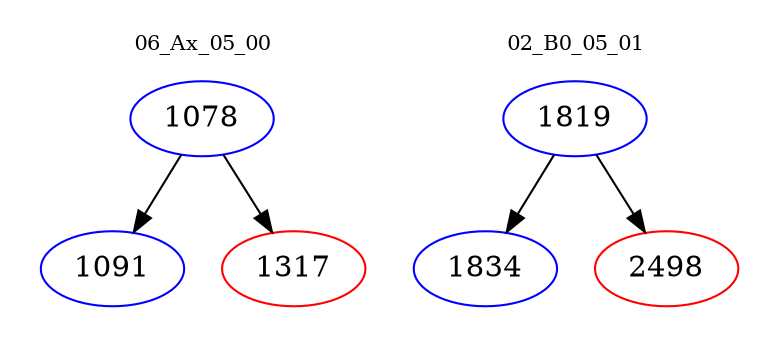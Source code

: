 digraph{
subgraph cluster_0 {
color = white
label = "06_Ax_05_00";
fontsize=10;
T0_1078 [label="1078", color="blue"]
T0_1078 -> T0_1091 [color="black"]
T0_1091 [label="1091", color="blue"]
T0_1078 -> T0_1317 [color="black"]
T0_1317 [label="1317", color="red"]
}
subgraph cluster_1 {
color = white
label = "02_B0_05_01";
fontsize=10;
T1_1819 [label="1819", color="blue"]
T1_1819 -> T1_1834 [color="black"]
T1_1834 [label="1834", color="blue"]
T1_1819 -> T1_2498 [color="black"]
T1_2498 [label="2498", color="red"]
}
}
